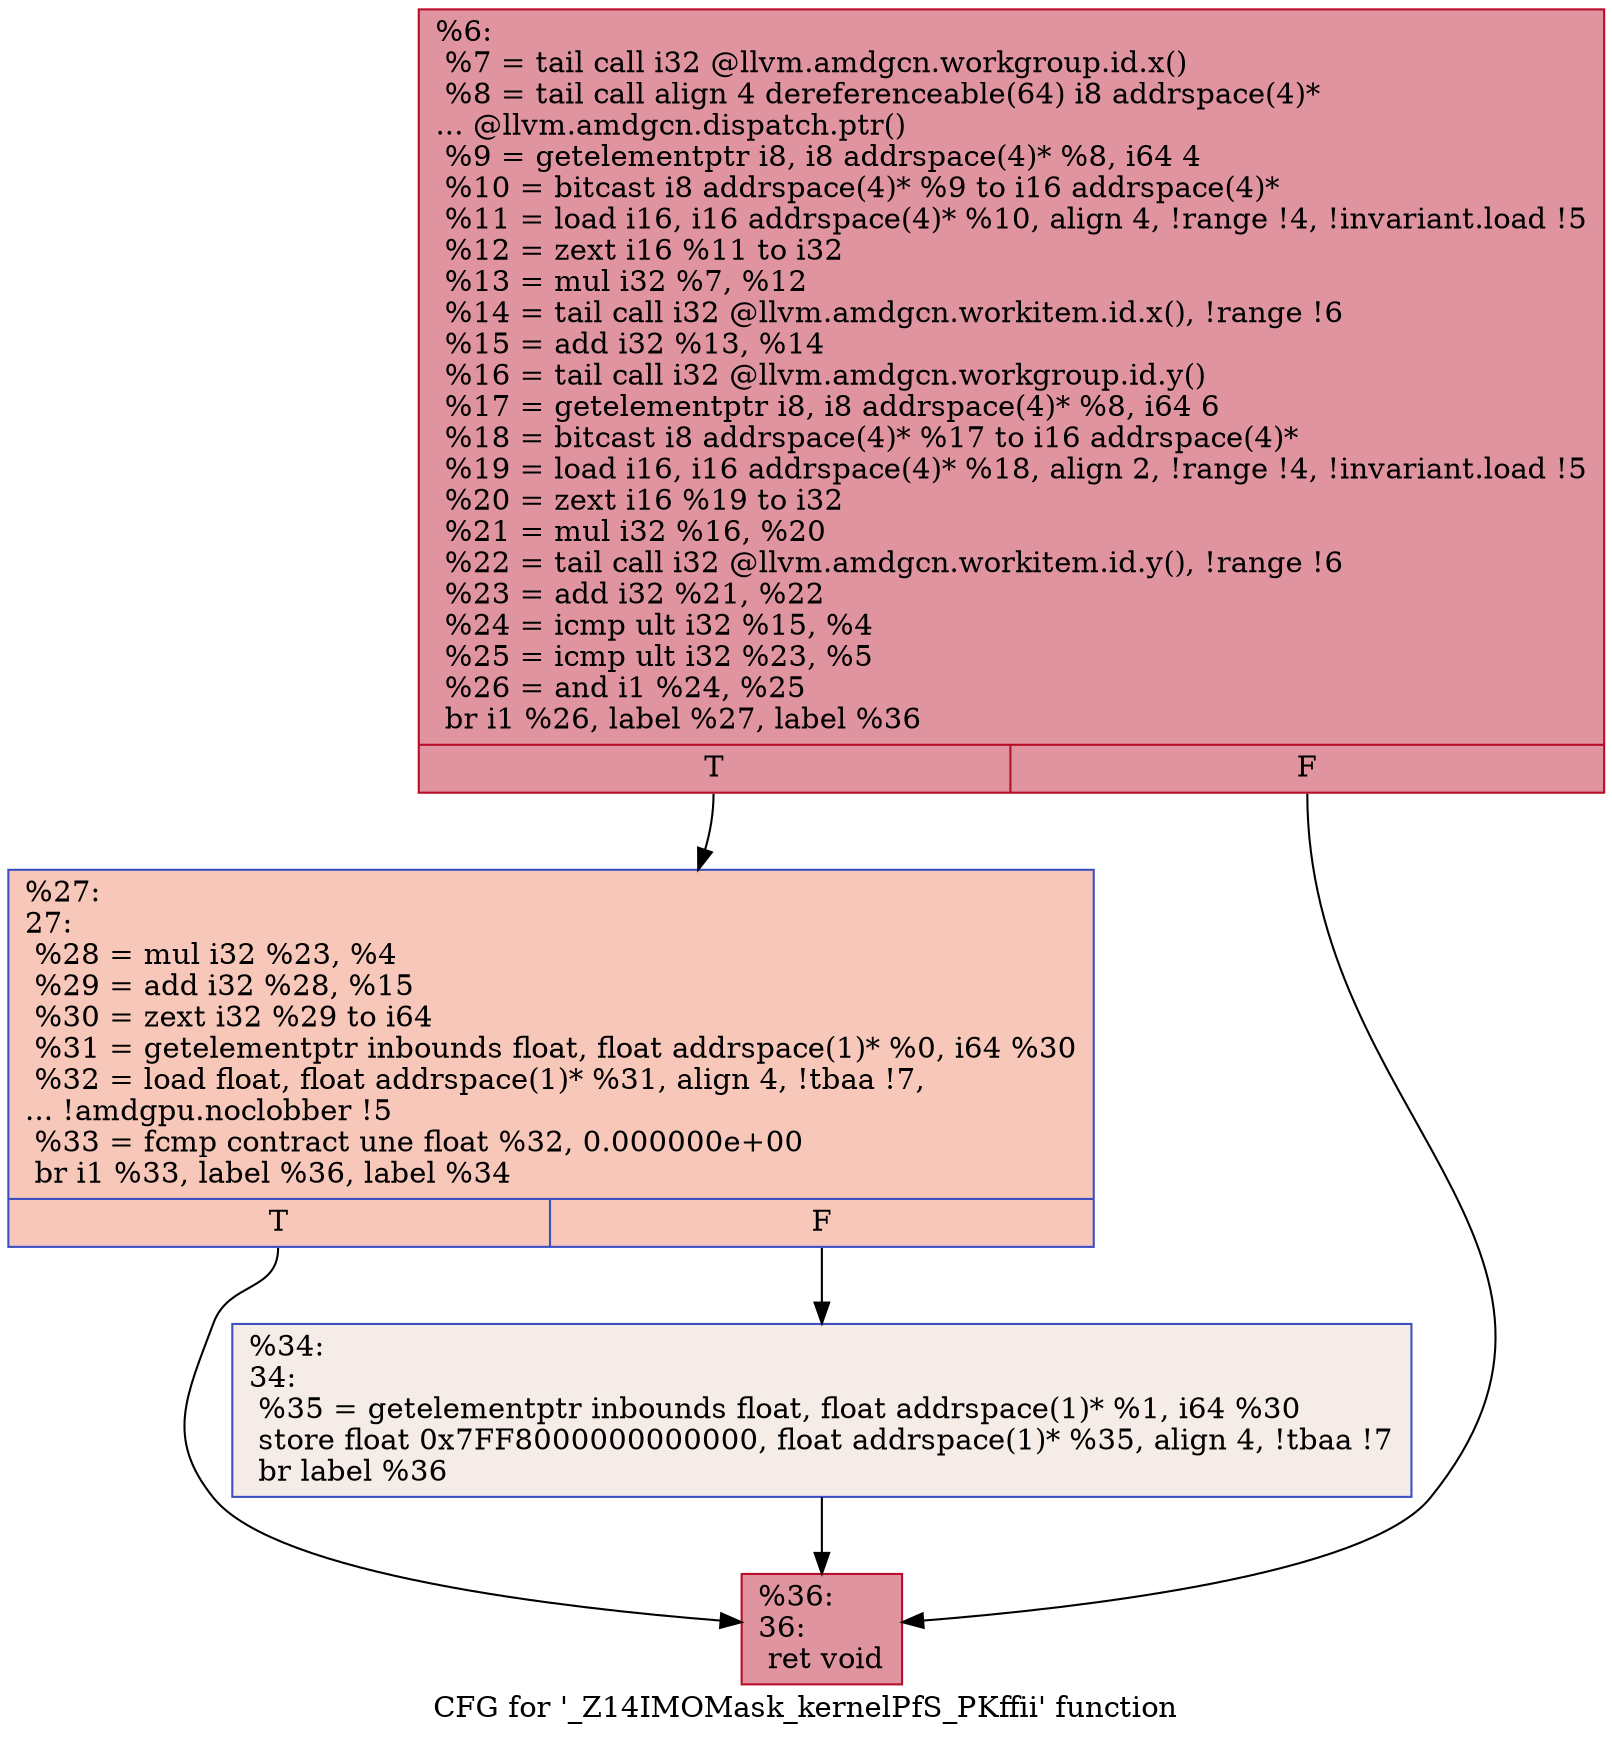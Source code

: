 digraph "CFG for '_Z14IMOMask_kernelPfS_PKffii' function" {
	label="CFG for '_Z14IMOMask_kernelPfS_PKffii' function";

	Node0x4ab64f0 [shape=record,color="#b70d28ff", style=filled, fillcolor="#b70d2870",label="{%6:\l  %7 = tail call i32 @llvm.amdgcn.workgroup.id.x()\l  %8 = tail call align 4 dereferenceable(64) i8 addrspace(4)*\l... @llvm.amdgcn.dispatch.ptr()\l  %9 = getelementptr i8, i8 addrspace(4)* %8, i64 4\l  %10 = bitcast i8 addrspace(4)* %9 to i16 addrspace(4)*\l  %11 = load i16, i16 addrspace(4)* %10, align 4, !range !4, !invariant.load !5\l  %12 = zext i16 %11 to i32\l  %13 = mul i32 %7, %12\l  %14 = tail call i32 @llvm.amdgcn.workitem.id.x(), !range !6\l  %15 = add i32 %13, %14\l  %16 = tail call i32 @llvm.amdgcn.workgroup.id.y()\l  %17 = getelementptr i8, i8 addrspace(4)* %8, i64 6\l  %18 = bitcast i8 addrspace(4)* %17 to i16 addrspace(4)*\l  %19 = load i16, i16 addrspace(4)* %18, align 2, !range !4, !invariant.load !5\l  %20 = zext i16 %19 to i32\l  %21 = mul i32 %16, %20\l  %22 = tail call i32 @llvm.amdgcn.workitem.id.y(), !range !6\l  %23 = add i32 %21, %22\l  %24 = icmp ult i32 %15, %4\l  %25 = icmp ult i32 %23, %5\l  %26 = and i1 %24, %25\l  br i1 %26, label %27, label %36\l|{<s0>T|<s1>F}}"];
	Node0x4ab64f0:s0 -> Node0x4ab9ef0;
	Node0x4ab64f0:s1 -> Node0x4ab9f80;
	Node0x4ab9ef0 [shape=record,color="#3d50c3ff", style=filled, fillcolor="#ec7f6370",label="{%27:\l27:                                               \l  %28 = mul i32 %23, %4\l  %29 = add i32 %28, %15\l  %30 = zext i32 %29 to i64\l  %31 = getelementptr inbounds float, float addrspace(1)* %0, i64 %30\l  %32 = load float, float addrspace(1)* %31, align 4, !tbaa !7,\l... !amdgpu.noclobber !5\l  %33 = fcmp contract une float %32, 0.000000e+00\l  br i1 %33, label %36, label %34\l|{<s0>T|<s1>F}}"];
	Node0x4ab9ef0:s0 -> Node0x4ab9f80;
	Node0x4ab9ef0:s1 -> Node0x4abb130;
	Node0x4abb130 [shape=record,color="#3d50c3ff", style=filled, fillcolor="#ead5c970",label="{%34:\l34:                                               \l  %35 = getelementptr inbounds float, float addrspace(1)* %1, i64 %30\l  store float 0x7FF8000000000000, float addrspace(1)* %35, align 4, !tbaa !7\l  br label %36\l}"];
	Node0x4abb130 -> Node0x4ab9f80;
	Node0x4ab9f80 [shape=record,color="#b70d28ff", style=filled, fillcolor="#b70d2870",label="{%36:\l36:                                               \l  ret void\l}"];
}
